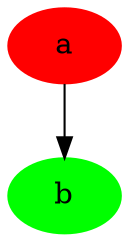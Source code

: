 strict digraph path_set_01
{
	a[ color = "red" style = "filled"]
	b[ color = "green" style = "filled"]
	a -> b
	{

	}

	{

	}

	{

	}
 ->
	
	{

	}

}
